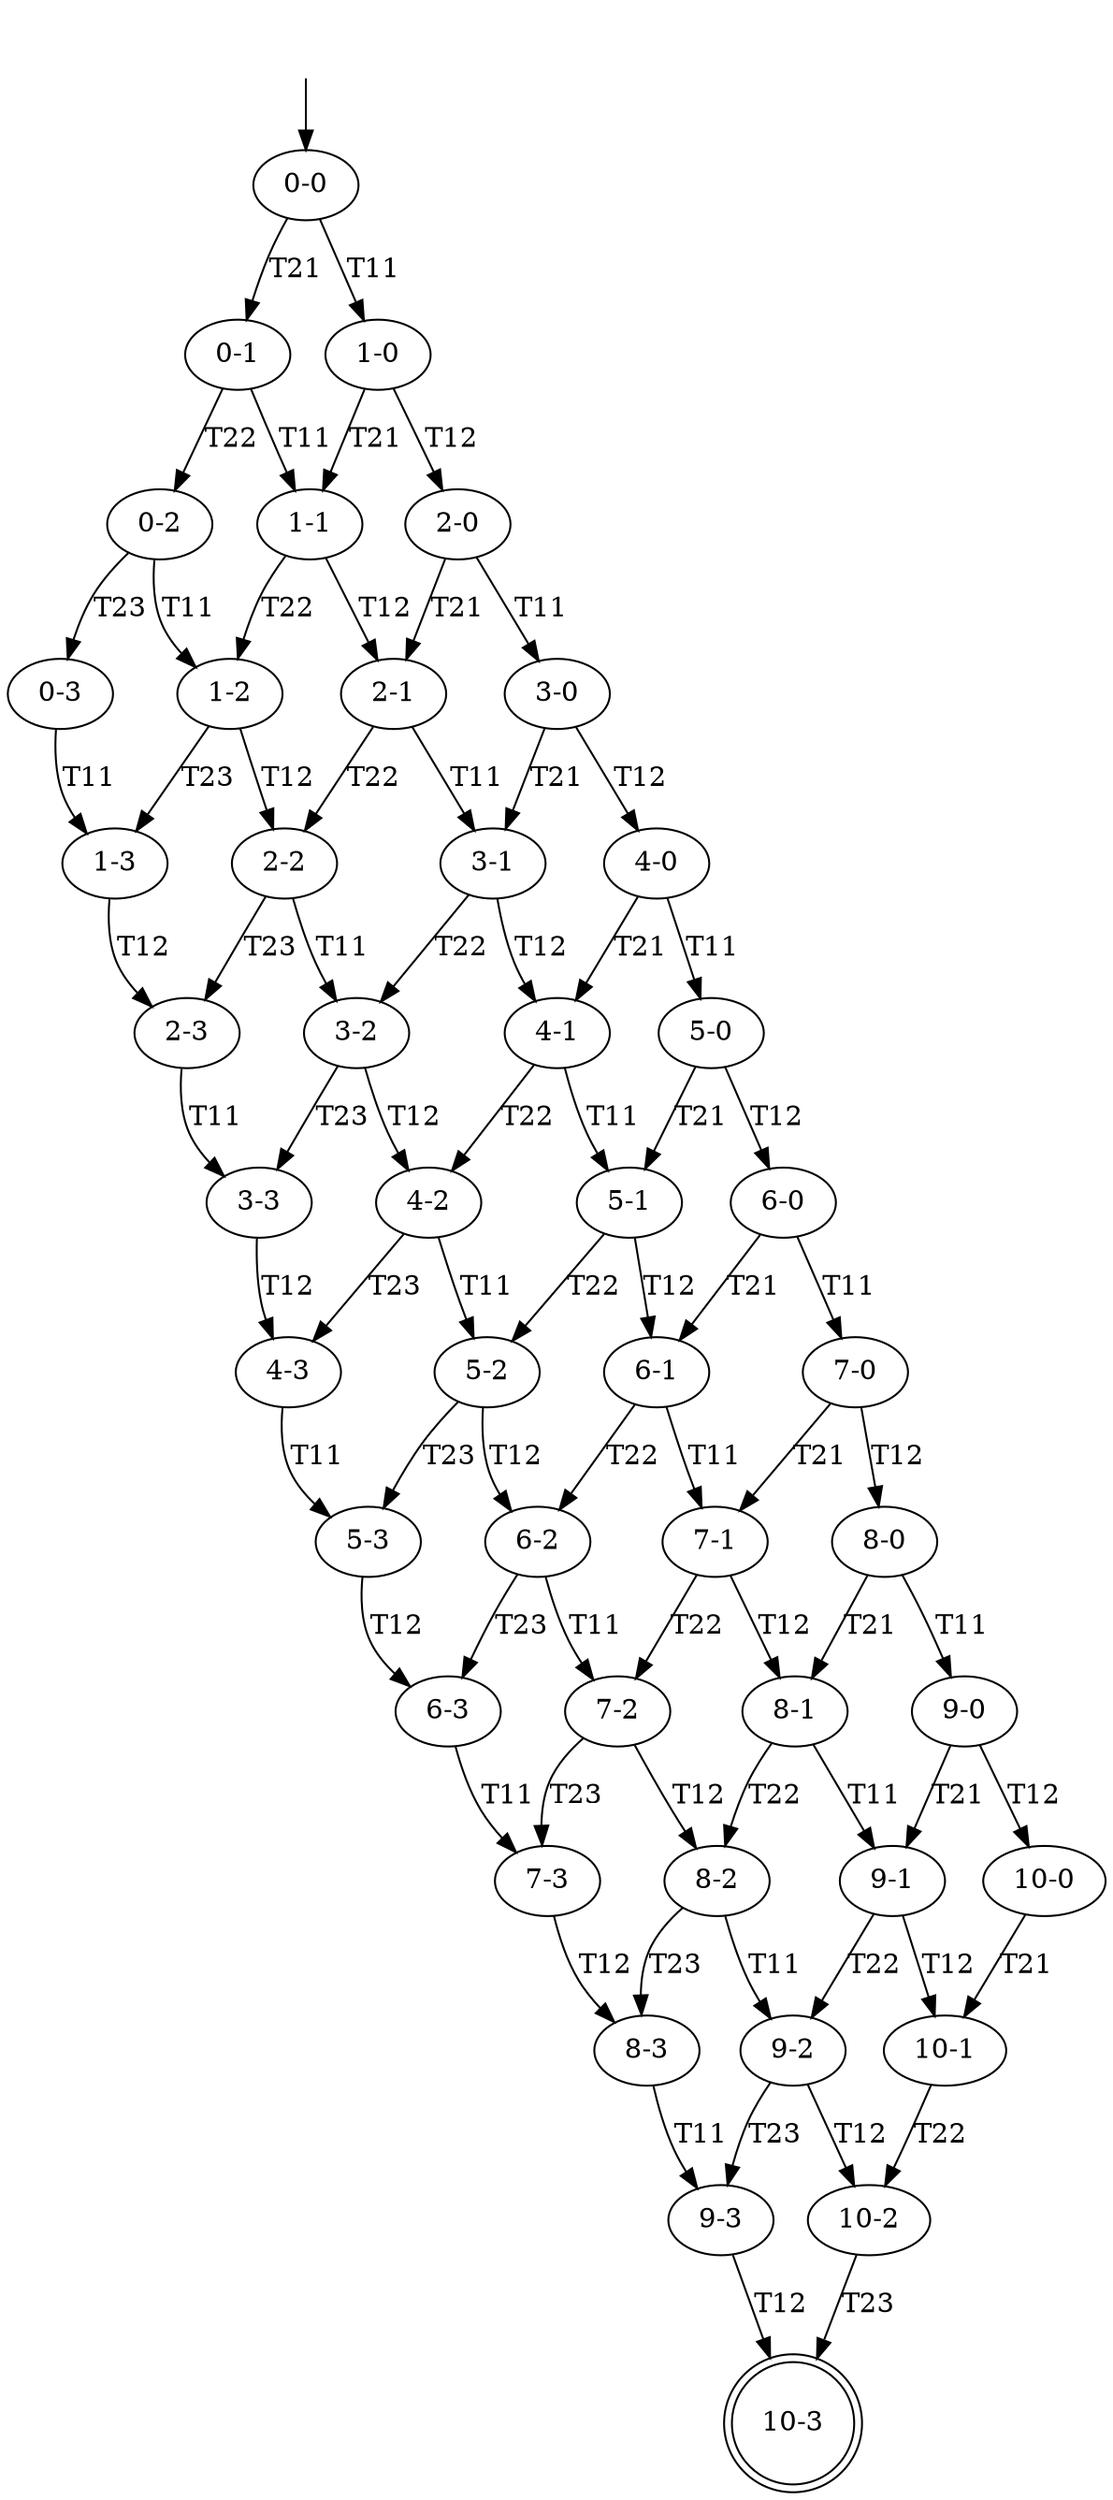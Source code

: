 digraph MB {
"8-0" [label="8-0"];
"2-2" [label="2-2"];
"10-3" [label="10-3", shape=doublecircle];
"7-0" [label="7-0"];
"7-2" [label="7-2"];
"0-2" [label="0-2"];
"1-2" [label="1-2"];
"6-0" [label="6-0"];
"9-3" [label="9-3"];
"6-3" [label="6-3"];
"4-0" [label="4-0"];
"7-3" [label="7-3"];
"1-1" [label="1-1"];
"4-3" [label="4-3"];
"8-3" [label="8-3"];
"9-0" [label="9-0"];
"6-1" [label="6-1"];
"0-0" [label="0-0"];
"7-1" [label="7-1"];
"0-3" [label="0-3"];
"9-1" [label="9-1"];
"3-3" [label="3-3"];
"3-2" [label="3-2"];
"10-1" [label="10-1"];
"3-1" [label="3-1"];
"5-0" [label="5-0"];
"2-1" [label="2-1"];
"0-1" [label="0-1"];
"4-2" [label="4-2"];
"1-3" [label="1-3"];
"1-0" [label="1-0"];
"5-3" [label="5-3"];
"2-3" [label="2-3"];
"10-2" [label="10-2"];
"3-0" [label="3-0"];
"6-2" [label="6-2"];
"8-1" [label="8-1"];
"10-0" [label="10-0"];
"5-2" [label="5-2"];
"8-2" [label="8-2"];
"5-1" [label="5-1"];
"9-2" [label="9-2"];
"2-0" [label="2-0"];
"4-1" [label="4-1"];
"8-0" -> "8-1"  [label="T21"];
"8-0" -> "9-0"  [label="T11"];
"2-2" -> "3-2"  [label="T11"];
"2-2" -> "2-3"  [label="T23"];
"7-0" -> "7-1"  [label="T21"];
"7-0" -> "8-0"  [label="T12"];
"7-2" -> "7-3"  [label="T23"];
"7-2" -> "8-2"  [label="T12"];
"0-2" -> "1-2"  [label="T11"];
"0-2" -> "0-3"  [label="T23"];
"1-2" -> "1-3"  [label="T23"];
"1-2" -> "2-2"  [label="T12"];
"6-0" -> "6-1"  [label="T21"];
"6-0" -> "7-0"  [label="T11"];
"9-3" -> "10-3"  [label="T12"];
"6-3" -> "7-3"  [label="T11"];
"4-0" -> "4-1"  [label="T21"];
"4-0" -> "5-0"  [label="T11"];
"7-3" -> "8-3"  [label="T12"];
"1-1" -> "1-2"  [label="T22"];
"1-1" -> "2-1"  [label="T12"];
"4-3" -> "5-3"  [label="T11"];
"8-3" -> "9-3"  [label="T11"];
"9-0" -> "9-1"  [label="T21"];
"9-0" -> "10-0"  [label="T12"];
"6-1" -> "7-1"  [label="T11"];
"6-1" -> "6-2"  [label="T22"];
"0-0" -> "0-1"  [label="T21"];
"0-0" -> "1-0"  [label="T11"];
"7-1" -> "7-2"  [label="T22"];
"7-1" -> "8-1"  [label="T12"];
"0-3" -> "1-3"  [label="T11"];
"9-1" -> "9-2"  [label="T22"];
"9-1" -> "10-1"  [label="T12"];
"3-3" -> "4-3"  [label="T12"];
"3-2" -> "3-3"  [label="T23"];
"3-2" -> "4-2"  [label="T12"];
"10-1" -> "10-2"  [label="T22"];
"3-1" -> "3-2"  [label="T22"];
"3-1" -> "4-1"  [label="T12"];
"5-0" -> "5-1"  [label="T21"];
"5-0" -> "6-0"  [label="T12"];
"2-1" -> "3-1"  [label="T11"];
"2-1" -> "2-2"  [label="T22"];
"0-1" -> "1-1"  [label="T11"];
"0-1" -> "0-2"  [label="T22"];
"4-2" -> "5-2"  [label="T11"];
"4-2" -> "4-3"  [label="T23"];
"1-3" -> "2-3"  [label="T12"];
"1-0" -> "1-1"  [label="T21"];
"1-0" -> "2-0"  [label="T12"];
"5-3" -> "6-3"  [label="T12"];
"2-3" -> "3-3"  [label="T11"];
"10-2" -> "10-3"  [label="T23"];
"3-0" -> "3-1"  [label="T21"];
"3-0" -> "4-0"  [label="T12"];
"6-2" -> "7-2"  [label="T11"];
"6-2" -> "6-3"  [label="T23"];
"8-1" -> "9-1"  [label="T11"];
"8-1" -> "8-2"  [label="T22"];
"10-0" -> "10-1"  [label="T21"];
"5-2" -> "5-3"  [label="T23"];
"5-2" -> "6-2"  [label="T12"];
"8-2" -> "9-2"  [label="T11"];
"8-2" -> "8-3"  [label="T23"];
"5-1" -> "5-2"  [label="T22"];
"5-1" -> "6-1"  [label="T12"];
"9-2" -> "9-3"  [label="T23"];
"9-2" -> "10-2"  [label="T12"];
"2-0" -> "2-1"  [label="T21"];
"2-0" -> "3-0"  [label="T11"];
"4-1" -> "5-1"  [label="T11"];
"4-1" -> "4-2"  [label="T22"];
__start0 [label="", shape=none];
__start0 -> "0-0"  [label=""];
}
